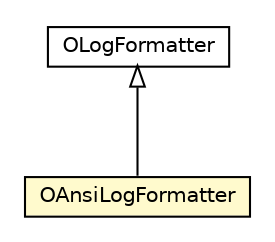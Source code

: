 #!/usr/local/bin/dot
#
# Class diagram 
# Generated by UMLGraph version R5_6-24-gf6e263 (http://www.umlgraph.org/)
#

digraph G {
	edge [fontname="Helvetica",fontsize=10,labelfontname="Helvetica",labelfontsize=10];
	node [fontname="Helvetica",fontsize=10,shape=plaintext];
	nodesep=0.25;
	ranksep=0.5;
	// com.orientechnologies.common.log.OAnsiLogFormatter
	c1301882 [label=<<table title="com.orientechnologies.common.log.OAnsiLogFormatter" border="0" cellborder="1" cellspacing="0" cellpadding="2" port="p" bgcolor="lemonChiffon" href="./OAnsiLogFormatter.html">
		<tr><td><table border="0" cellspacing="0" cellpadding="1">
<tr><td align="center" balign="center"> OAnsiLogFormatter </td></tr>
		</table></td></tr>
		</table>>, URL="./OAnsiLogFormatter.html", fontname="Helvetica", fontcolor="black", fontsize=10.0];
	// com.orientechnologies.common.log.OLogFormatter
	c1301884 [label=<<table title="com.orientechnologies.common.log.OLogFormatter" border="0" cellborder="1" cellspacing="0" cellpadding="2" port="p" href="./OLogFormatter.html">
		<tr><td><table border="0" cellspacing="0" cellpadding="1">
<tr><td align="center" balign="center"> OLogFormatter </td></tr>
		</table></td></tr>
		</table>>, URL="./OLogFormatter.html", fontname="Helvetica", fontcolor="black", fontsize=10.0];
	//com.orientechnologies.common.log.OAnsiLogFormatter extends com.orientechnologies.common.log.OLogFormatter
	c1301884:p -> c1301882:p [dir=back,arrowtail=empty];
}

